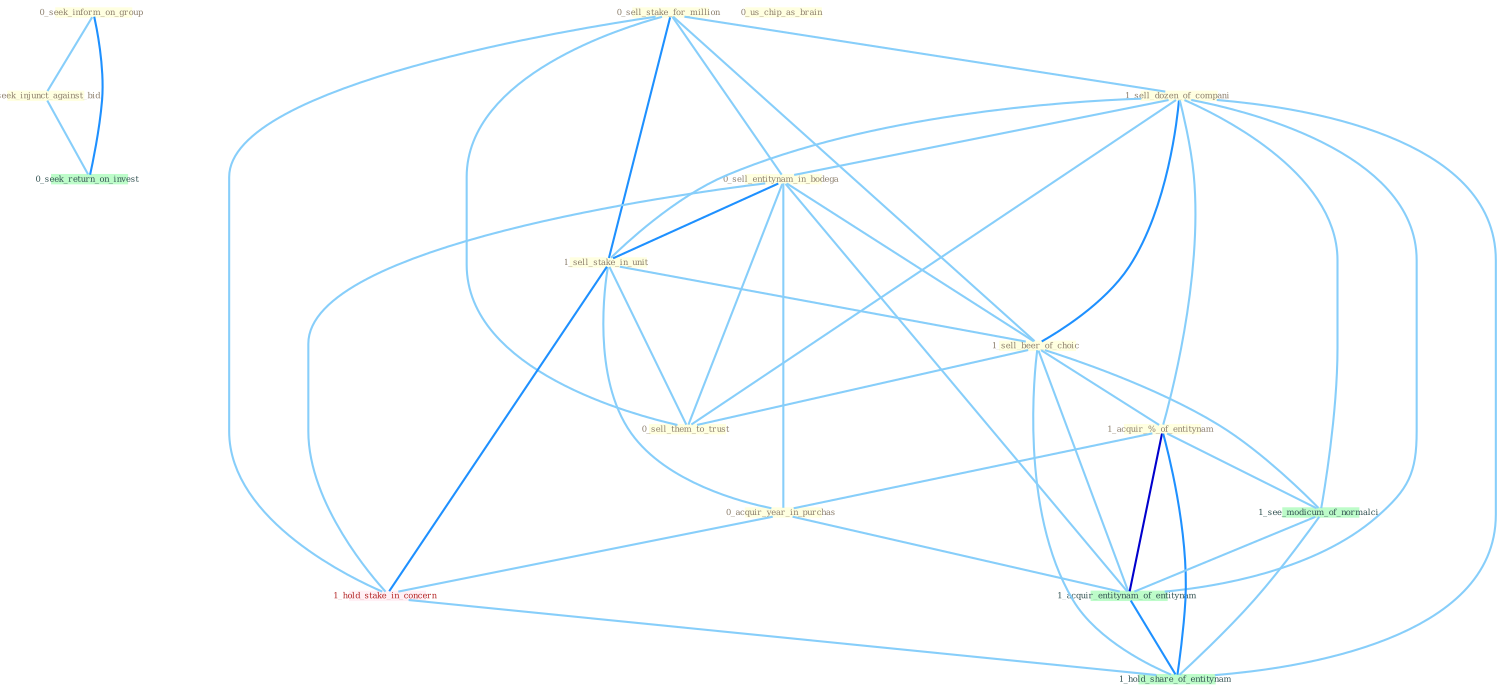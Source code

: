 Graph G{ 
    node
    [shape=polygon,style=filled,width=.5,height=.06,color="#BDFCC9",fixedsize=true,fontsize=4,
    fontcolor="#2f4f4f"];
    {node
    [color="#ffffe0", fontcolor="#8b7d6b"] "0_seek_inform_on_group " "0_sell_stake_for_million " "1_sell_dozen_of_compani " "0_sell_entitynam_in_bodega " "0_seek_injunct_against_bid " "0_us_chip_as_brain " "1_sell_stake_in_unit " "1_sell_beer_of_choic " "1_acquir_%_of_entitynam " "0_sell_them_to_trust " "0_acquir_year_in_purchas "}
{node [color="#fff0f5", fontcolor="#b22222"] "1_hold_stake_in_concern "}
edge [color="#B0E2FF"];

	"0_seek_inform_on_group " -- "0_seek_injunct_against_bid " [w="1", color="#87cefa" ];
	"0_seek_inform_on_group " -- "0_seek_return_on_invest " [w="2", color="#1e90ff" , len=0.8];
	"0_sell_stake_for_million " -- "1_sell_dozen_of_compani " [w="1", color="#87cefa" ];
	"0_sell_stake_for_million " -- "0_sell_entitynam_in_bodega " [w="1", color="#87cefa" ];
	"0_sell_stake_for_million " -- "1_sell_stake_in_unit " [w="2", color="#1e90ff" , len=0.8];
	"0_sell_stake_for_million " -- "1_sell_beer_of_choic " [w="1", color="#87cefa" ];
	"0_sell_stake_for_million " -- "0_sell_them_to_trust " [w="1", color="#87cefa" ];
	"0_sell_stake_for_million " -- "1_hold_stake_in_concern " [w="1", color="#87cefa" ];
	"1_sell_dozen_of_compani " -- "0_sell_entitynam_in_bodega " [w="1", color="#87cefa" ];
	"1_sell_dozen_of_compani " -- "1_sell_stake_in_unit " [w="1", color="#87cefa" ];
	"1_sell_dozen_of_compani " -- "1_sell_beer_of_choic " [w="2", color="#1e90ff" , len=0.8];
	"1_sell_dozen_of_compani " -- "1_acquir_%_of_entitynam " [w="1", color="#87cefa" ];
	"1_sell_dozen_of_compani " -- "0_sell_them_to_trust " [w="1", color="#87cefa" ];
	"1_sell_dozen_of_compani " -- "1_see_modicum_of_normalci " [w="1", color="#87cefa" ];
	"1_sell_dozen_of_compani " -- "1_acquir_entitynam_of_entitynam " [w="1", color="#87cefa" ];
	"1_sell_dozen_of_compani " -- "1_hold_share_of_entitynam " [w="1", color="#87cefa" ];
	"0_sell_entitynam_in_bodega " -- "1_sell_stake_in_unit " [w="2", color="#1e90ff" , len=0.8];
	"0_sell_entitynam_in_bodega " -- "1_sell_beer_of_choic " [w="1", color="#87cefa" ];
	"0_sell_entitynam_in_bodega " -- "0_sell_them_to_trust " [w="1", color="#87cefa" ];
	"0_sell_entitynam_in_bodega " -- "0_acquir_year_in_purchas " [w="1", color="#87cefa" ];
	"0_sell_entitynam_in_bodega " -- "1_hold_stake_in_concern " [w="1", color="#87cefa" ];
	"0_sell_entitynam_in_bodega " -- "1_acquir_entitynam_of_entitynam " [w="1", color="#87cefa" ];
	"0_seek_injunct_against_bid " -- "0_seek_return_on_invest " [w="1", color="#87cefa" ];
	"1_sell_stake_in_unit " -- "1_sell_beer_of_choic " [w="1", color="#87cefa" ];
	"1_sell_stake_in_unit " -- "0_sell_them_to_trust " [w="1", color="#87cefa" ];
	"1_sell_stake_in_unit " -- "0_acquir_year_in_purchas " [w="1", color="#87cefa" ];
	"1_sell_stake_in_unit " -- "1_hold_stake_in_concern " [w="2", color="#1e90ff" , len=0.8];
	"1_sell_beer_of_choic " -- "1_acquir_%_of_entitynam " [w="1", color="#87cefa" ];
	"1_sell_beer_of_choic " -- "0_sell_them_to_trust " [w="1", color="#87cefa" ];
	"1_sell_beer_of_choic " -- "1_see_modicum_of_normalci " [w="1", color="#87cefa" ];
	"1_sell_beer_of_choic " -- "1_acquir_entitynam_of_entitynam " [w="1", color="#87cefa" ];
	"1_sell_beer_of_choic " -- "1_hold_share_of_entitynam " [w="1", color="#87cefa" ];
	"1_acquir_%_of_entitynam " -- "0_acquir_year_in_purchas " [w="1", color="#87cefa" ];
	"1_acquir_%_of_entitynam " -- "1_see_modicum_of_normalci " [w="1", color="#87cefa" ];
	"1_acquir_%_of_entitynam " -- "1_acquir_entitynam_of_entitynam " [w="3", color="#0000cd" , len=0.6];
	"1_acquir_%_of_entitynam " -- "1_hold_share_of_entitynam " [w="2", color="#1e90ff" , len=0.8];
	"0_acquir_year_in_purchas " -- "1_hold_stake_in_concern " [w="1", color="#87cefa" ];
	"0_acquir_year_in_purchas " -- "1_acquir_entitynam_of_entitynam " [w="1", color="#87cefa" ];
	"1_hold_stake_in_concern " -- "1_hold_share_of_entitynam " [w="1", color="#87cefa" ];
	"1_see_modicum_of_normalci " -- "1_acquir_entitynam_of_entitynam " [w="1", color="#87cefa" ];
	"1_see_modicum_of_normalci " -- "1_hold_share_of_entitynam " [w="1", color="#87cefa" ];
	"1_acquir_entitynam_of_entitynam " -- "1_hold_share_of_entitynam " [w="2", color="#1e90ff" , len=0.8];
}